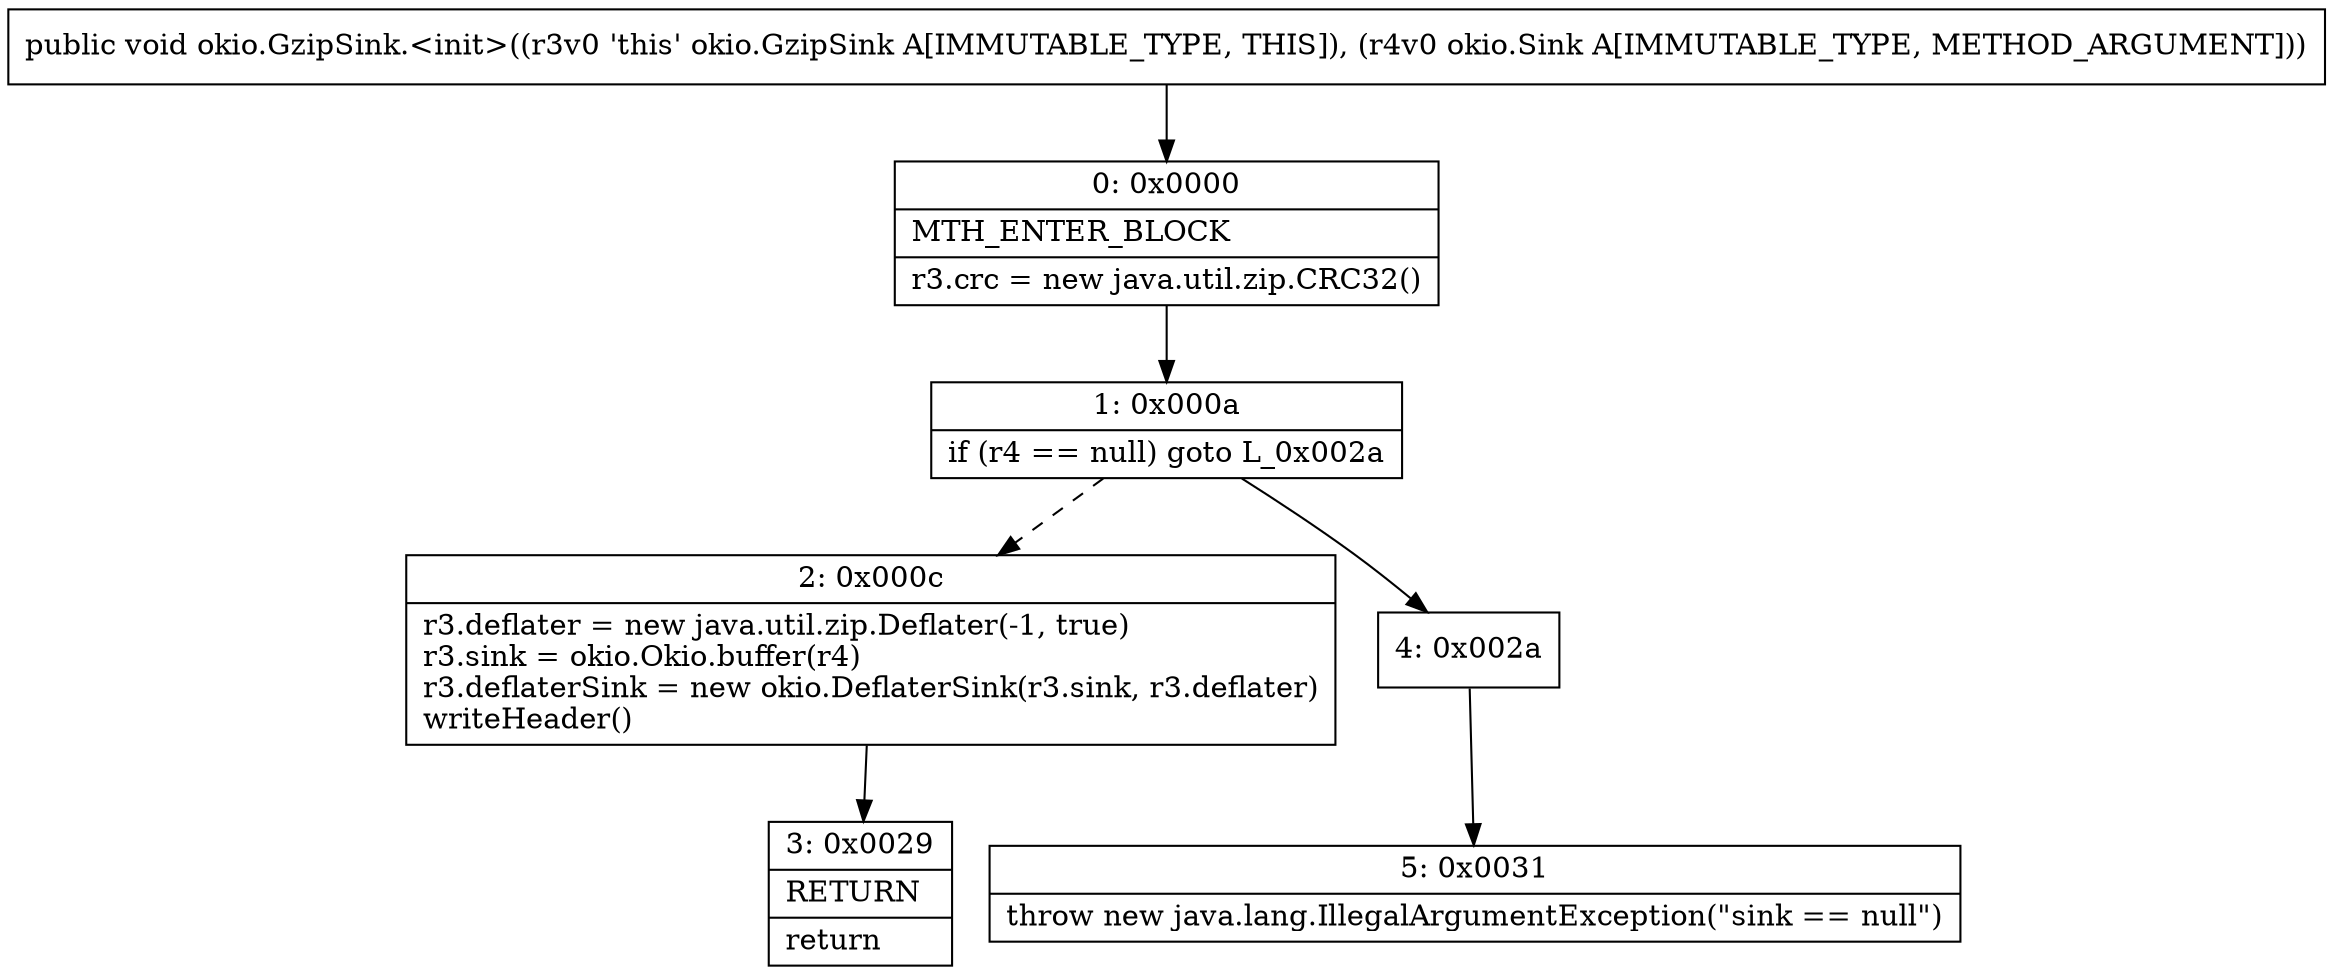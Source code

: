 digraph "CFG forokio.GzipSink.\<init\>(Lokio\/Sink;)V" {
Node_0 [shape=record,label="{0\:\ 0x0000|MTH_ENTER_BLOCK\l|r3.crc = new java.util.zip.CRC32()\l}"];
Node_1 [shape=record,label="{1\:\ 0x000a|if (r4 == null) goto L_0x002a\l}"];
Node_2 [shape=record,label="{2\:\ 0x000c|r3.deflater = new java.util.zip.Deflater(\-1, true)\lr3.sink = okio.Okio.buffer(r4)\lr3.deflaterSink = new okio.DeflaterSink(r3.sink, r3.deflater)\lwriteHeader()\l}"];
Node_3 [shape=record,label="{3\:\ 0x0029|RETURN\l|return\l}"];
Node_4 [shape=record,label="{4\:\ 0x002a}"];
Node_5 [shape=record,label="{5\:\ 0x0031|throw new java.lang.IllegalArgumentException(\"sink == null\")\l}"];
MethodNode[shape=record,label="{public void okio.GzipSink.\<init\>((r3v0 'this' okio.GzipSink A[IMMUTABLE_TYPE, THIS]), (r4v0 okio.Sink A[IMMUTABLE_TYPE, METHOD_ARGUMENT])) }"];
MethodNode -> Node_0;
Node_0 -> Node_1;
Node_1 -> Node_2[style=dashed];
Node_1 -> Node_4;
Node_2 -> Node_3;
Node_4 -> Node_5;
}

